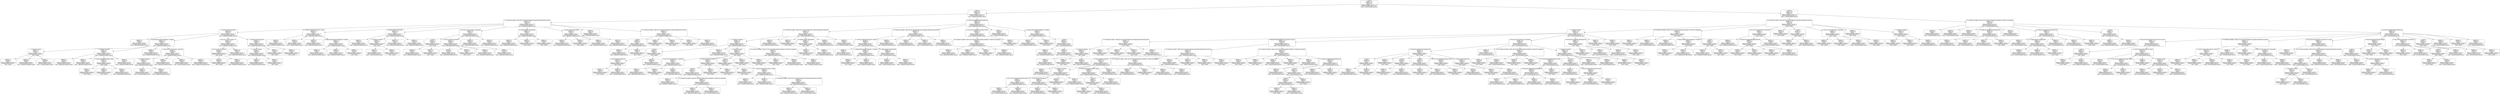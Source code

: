 digraph "дерево решений" {
	node [shape=box style=rounded]
	node1 [label="2. Возраст
samples = 555
distribution:
норма: 179
доброкачественная опухоль: 187
злокачественная опухоль: 189
label = злокачественная опухоль"]
	node2 [label="2. Возраст
samples = 225
distribution:
норма: 52
доброкачественная опухоль: 153
злокачественная опухоль: 20
label = доброкачественная опухоль"]
	node1 -> node2
	node3 [label="17. В течение последних 7 дней, как часто Вы практиковали умеренные физические нагрузки?
samples = 136
distribution:
норма: 23
доброкачественная опухоль: 108
злокачественная опухоль: 5
label = доброкачественная опухоль"]
	node2 -> node3
	node4 [label="29. Каков тип Вашего питания?
samples = 56
distribution:
норма: 10
доброкачественная опухоль: 43
злокачественная опухоль: 3
label = доброкачественная опухоль"]
	node3 -> node4
	node5 [label="samples = 2
distribution:
норма: 0
доброкачественная опухоль: 2
злокачественная опухоль: 0
label = доброкачественная опухоль"]
	node4 -> node5
	node6 [label="13. Каковы Ваши взаимоотношения с соседями?
samples = 20
distribution:
норма: 5
доброкачественная опухоль: 12
злокачественная опухоль: 3
label = доброкачественная опухоль"]
	node4 -> node6
	node7 [label="31. Количество родов
samples = 3
distribution:
норма: 1
доброкачественная опухоль: 1
злокачественная опухоль: 1
label = норма"]
	node6 -> node7
	node8 [label="samples = 1
distribution:
норма: 1
доброкачественная опухоль: 0
злокачественная опухоль: 0
label = норма"]
	node7 -> node8
	node9 [label="samples = 1
distribution:
норма: 0
доброкачественная опухоль: 1
злокачественная опухоль: 0
label = доброкачественная опухоль"]
	node7 -> node9
	node10 [label="samples = 1
distribution:
норма: 0
доброкачественная опухоль: 0
злокачественная опухоль: 1
label = злокачественная опухоль"]
	node7 -> node10
	node11 [label="3. Семейное положение
samples = 9
distribution:
норма: 4
доброкачественная опухоль: 5
злокачественная опухоль: 0
label = доброкачественная опухоль"]
	node6 -> node11
	node12 [label="samples = 2
distribution:
норма: 0
доброкачественная опухоль: 2
злокачественная опухоль: 0
label = доброкачественная опухоль"]
	node11 -> node12
	node13 [label="samples = 1
distribution:
норма: 0
доброкачественная опухоль: 1
злокачественная опухоль: 0
label = доброкачественная опухоль"]
	node11 -> node13
	node14 [label="28. Каковы Ваши предпочтения в пище?
samples = 5
distribution:
норма: 4
доброкачественная опухоль: 1
злокачественная опухоль: 0
label = норма"]
	node11 -> node14
	node15 [label="samples = 1
distribution:
норма: 1
доброкачественная опухоль: 0
злокачественная опухоль: 0
label = норма"]
	node14 -> node15
	node16 [label="samples = 3
distribution:
норма: 3
доброкачественная опухоль: 0
злокачественная опухоль: 0
label = норма"]
	node14 -> node16
	node17 [label="samples = 1
distribution:
норма: 0
доброкачественная опухоль: 1
злокачественная опухоль: 0
label = доброкачественная опухоль"]
	node14 -> node17
	node18 [label="samples = 1
distribution:
норма: 0
доброкачественная опухоль: 1
злокачественная опухоль: 0
label = доброкачественная опухоль"]
	node11 -> node18
	node19 [label="samples = 1
distribution:
норма: 0
доброкачественная опухоль: 1
злокачественная опухоль: 0
label = доброкачественная опухоль"]
	node6 -> node19
	node20 [label="14. Как часто Вы встречаетесь с друзьями?
samples = 7
distribution:
норма: 0
доброкачественная опухоль: 5
злокачественная опухоль: 2
label = доброкачественная опухоль"]
	node6 -> node20
	node21 [label="3. Семейное положение
samples = 2
distribution:
норма: 0
доброкачественная опухоль: 1
злокачественная опухоль: 1
label = доброкачественная опухоль"]
	node20 -> node21
	node22 [label="samples = 1
distribution:
норма: 0
доброкачественная опухоль: 0
злокачественная опухоль: 1
label = злокачественная опухоль"]
	node21 -> node22
	node23 [label="samples = 1
distribution:
норма: 0
доброкачественная опухоль: 1
злокачественная опухоль: 0
label = доброкачественная опухоль"]
	node21 -> node23
	node24 [label="samples = 1
distribution:
норма: 0
доброкачественная опухоль: 1
злокачественная опухоль: 0
label = доброкачественная опухоль"]
	node20 -> node24
	node25 [label="samples = 1
distribution:
норма: 0
доброкачественная опухоль: 0
злокачественная опухоль: 1
label = злокачественная опухоль"]
	node20 -> node25
	node26 [label="samples = 3
distribution:
норма: 0
доброкачественная опухоль: 3
злокачественная опухоль: 0
label = доброкачественная опухоль"]
	node20 -> node26
	node27 [label="pre20. Есть ответ на вопрос 20?
samples = 25
distribution:
норма: 2
доброкачественная опухоль: 23
злокачественная опухоль: 0
label = доброкачественная опухоль"]
	node4 -> node27
	node28 [label="8. Есть ли у Вас дети (да/нет)?
samples = 4
distribution:
норма: 2
доброкачественная опухоль: 2
злокачественная опухоль: 0
label = норма"]
	node27 -> node28
	node29 [label="samples = 2
distribution:
норма: 2
доброкачественная опухоль: 0
злокачественная опухоль: 0
label = норма"]
	node28 -> node29
	node30 [label="samples = 2
distribution:
норма: 0
доброкачественная опухоль: 2
злокачественная опухоль: 0
label = доброкачественная опухоль"]
	node28 -> node30
	node31 [label="samples = 21
distribution:
норма: 0
доброкачественная опухоль: 21
злокачественная опухоль: 0
label = доброкачественная опухоль"]
	node27 -> node31
	node32 [label="5. В какой семье Вы выросли?
samples = 9
distribution:
норма: 3
доброкачественная опухоль: 6
злокачественная опухоль: 0
label = доброкачественная опухоль"]
	node4 -> node32
	node33 [label="31. Количество родов
samples = 7
distribution:
норма: 1
доброкачественная опухоль: 6
злокачественная опухоль: 0
label = доброкачественная опухоль"]
	node32 -> node33
	node34 [label="samples = 6
distribution:
норма: 0
доброкачественная опухоль: 6
злокачественная опухоль: 0
label = доброкачественная опухоль"]
	node33 -> node34
	node35 [label="samples = 1
distribution:
норма: 1
доброкачественная опухоль: 0
злокачественная опухоль: 0
label = норма"]
	node33 -> node35
	node36 [label="samples = 1
distribution:
норма: 1
доброкачественная опухоль: 0
злокачественная опухоль: 0
label = норма"]
	node32 -> node36
	node37 [label="samples = 1
distribution:
норма: 1
доброкачественная опухоль: 0
злокачественная опухоль: 0
label = норма"]
	node32 -> node37
	node38 [label="12. Сколько человек живут вместе с Вами?
samples = 15
distribution:
норма: 1
доброкачественная опухоль: 13
злокачественная опухоль: 1
label = доброкачественная опухоль"]
	node3 -> node38
	node39 [label="samples = 1
distribution:
норма: 0
доброкачественная опухоль: 1
злокачественная опухоль: 0
label = доброкачественная опухоль"]
	node38 -> node39
	node40 [label="samples = 1
distribution:
норма: 0
доброкачественная опухоль: 0
злокачественная опухоль: 1
label = злокачественная опухоль"]
	node38 -> node40
	node41 [label="samples = 4
distribution:
норма: 0
доброкачественная опухоль: 4
злокачественная опухоль: 0
label = доброкачественная опухоль"]
	node38 -> node41
	node42 [label="13. Каковы Ваши взаимоотношения с соседями?
samples = 9
distribution:
норма: 1
доброкачественная опухоль: 8
злокачественная опухоль: 0
label = доброкачественная опухоль"]
	node38 -> node42
	node43 [label="samples = 5
distribution:
норма: 0
доброкачественная опухоль: 5
злокачественная опухоль: 0
label = доброкачественная опухоль"]
	node42 -> node43
	node44 [label="samples = 3
distribution:
норма: 0
доброкачественная опухоль: 3
злокачественная опухоль: 0
label = доброкачественная опухоль"]
	node42 -> node44
	node45 [label="samples = 1
distribution:
норма: 1
доброкачественная опухоль: 0
злокачественная опухоль: 0
label = норма"]
	node42 -> node45
	node46 [label="29. Каков тип Вашего питания?
samples = 16
distribution:
норма: 1
доброкачественная опухоль: 14
злокачественная опухоль: 1
label = доброкачественная опухоль"]
	node3 -> node46
	node47 [label="samples = 1
distribution:
норма: 0
доброкачественная опухоль: 1
злокачественная опухоль: 0
label = доброкачественная опухоль"]
	node46 -> node47
	node48 [label="3. Семейное положение
samples = 2
distribution:
норма: 1
доброкачественная опухоль: 0
злокачественная опухоль: 1
label = норма"]
	node46 -> node48
	node49 [label="samples = 1
distribution:
норма: 0
доброкачественная опухоль: 0
злокачественная опухоль: 1
label = злокачественная опухоль"]
	node48 -> node49
	node50 [label="samples = 1
distribution:
норма: 1
доброкачественная опухоль: 0
злокачественная опухоль: 0
label = норма"]
	node48 -> node50
	node51 [label="samples = 11
distribution:
норма: 0
доброкачественная опухоль: 11
злокачественная опухоль: 0
label = доброкачественная опухоль"]
	node46 -> node51
	node52 [label="samples = 2
distribution:
норма: 0
доброкачественная опухоль: 2
злокачественная опухоль: 0
label = доброкачественная опухоль"]
	node46 -> node52
	node53 [label="14. Как часто Вы встречаетесь с друзьями?
samples = 16
distribution:
норма: 4
доброкачественная опухоль: 12
злокачественная опухоль: 0
label = доброкачественная опухоль"]
	node3 -> node53
	node54 [label="2. Возраст
samples = 4
distribution:
норма: 3
доброкачественная опухоль: 1
злокачественная опухоль: 0
label = норма"]
	node53 -> node54
	node55 [label="samples = 1
distribution:
норма: 0
доброкачественная опухоль: 1
злокачественная опухоль: 0
label = доброкачественная опухоль"]
	node54 -> node55
	node56 [label="samples = 3
distribution:
норма: 3
доброкачественная опухоль: 0
злокачественная опухоль: 0
label = норма"]
	node54 -> node56
	node57 [label="29. Каков тип Вашего питания?
samples = 4
distribution:
норма: 1
доброкачественная опухоль: 3
злокачественная опухоль: 0
label = доброкачественная опухоль"]
	node53 -> node57
	node58 [label="samples = 1
distribution:
норма: 0
доброкачественная опухоль: 1
злокачественная опухоль: 0
label = доброкачественная опухоль"]
	node57 -> node58
	node59 [label="samples = 1
distribution:
норма: 1
доброкачественная опухоль: 0
злокачественная опухоль: 0
label = норма"]
	node57 -> node59
	node60 [label="samples = 1
distribution:
норма: 0
доброкачественная опухоль: 1
злокачественная опухоль: 0
label = доброкачественная опухоль"]
	node57 -> node60
	node61 [label="samples = 1
distribution:
норма: 0
доброкачественная опухоль: 1
злокачественная опухоль: 0
label = доброкачественная опухоль"]
	node57 -> node61
	node62 [label="samples = 5
distribution:
норма: 0
доброкачественная опухоль: 5
злокачественная опухоль: 0
label = доброкачественная опухоль"]
	node53 -> node62
	node63 [label="samples = 3
distribution:
норма: 0
доброкачественная опухоль: 3
злокачественная опухоль: 0
label = доброкачественная опухоль"]
	node53 -> node63
	node64 [label="19. Уровень Вашего образования?
samples = 11
distribution:
норма: 2
доброкачественная опухоль: 9
злокачественная опухоль: 0
label = доброкачественная опухоль"]
	node3 -> node64
	node65 [label="samples = 9
distribution:
норма: 0
доброкачественная опухоль: 9
злокачественная опухоль: 0
label = доброкачественная опухоль"]
	node64 -> node65
	node66 [label="samples = 1
distribution:
норма: 1
доброкачественная опухоль: 0
злокачественная опухоль: 0
label = норма"]
	node64 -> node66
	node67 [label="samples = 1
distribution:
норма: 1
доброкачественная опухоль: 0
злокачественная опухоль: 0
label = норма"]
	node64 -> node67
	node68 [label="29. Каков тип Вашего питания?
samples = 6
distribution:
норма: 1
доброкачественная опухоль: 5
злокачественная опухоль: 0
label = доброкачественная опухоль"]
	node3 -> node68
	node69 [label="samples = 1
distribution:
норма: 0
доброкачественная опухоль: 1
злокачественная опухоль: 0
label = доброкачественная опухоль"]
	node68 -> node69
	node70 [label="samples = 1
distribution:
норма: 1
доброкачественная опухоль: 0
злокачественная опухоль: 0
label = норма"]
	node68 -> node70
	node71 [label="samples = 2
distribution:
норма: 0
доброкачественная опухоль: 2
злокачественная опухоль: 0
label = доброкачественная опухоль"]
	node68 -> node71
	node72 [label="samples = 2
distribution:
норма: 0
доброкачественная опухоль: 2
злокачественная опухоль: 0
label = доброкачественная опухоль"]
	node68 -> node72
	node73 [label="samples = 5
distribution:
норма: 0
доброкачественная опухоль: 5
злокачественная опухоль: 0
label = доброкачественная опухоль"]
	node3 -> node73
	node74 [label="16. В течение последних 7 дней, как часто Вы практиковали тяжелые физические нагрузки?
samples = 11
distribution:
норма: 4
доброкачественная опухоль: 7
злокачественная опухоль: 0
label = доброкачественная опухоль"]
	node3 -> node74
	node75 [label="2. Возраст
samples = 4
distribution:
норма: 1
доброкачественная опухоль: 3
злокачественная опухоль: 0
label = доброкачественная опухоль"]
	node74 -> node75
	node76 [label="samples = 3
distribution:
норма: 0
доброкачественная опухоль: 3
злокачественная опухоль: 0
label = доброкачественная опухоль"]
	node75 -> node76
	node77 [label="samples = 1
distribution:
норма: 1
доброкачественная опухоль: 0
злокачественная опухоль: 0
label = норма"]
	node75 -> node77
	node78 [label="samples = 1
distribution:
норма: 1
доброкачественная опухоль: 0
злокачественная опухоль: 0
label = норма"]
	node74 -> node78
	node79 [label="samples = 1
distribution:
норма: 1
доброкачественная опухоль: 0
злокачественная опухоль: 0
label = норма"]
	node74 -> node79
	node80 [label="samples = 1
distribution:
норма: 1
доброкачественная опухоль: 0
злокачественная опухоль: 0
label = норма"]
	node74 -> node80
	node81 [label="samples = 4
distribution:
норма: 0
доброкачественная опухоль: 4
злокачественная опухоль: 0
label = доброкачественная опухоль"]
	node74 -> node81
	node82 [label="32. Количество прерванных беременностей
samples = 89
distribution:
норма: 29
доброкачественная опухоль: 45
злокачественная опухоль: 15
label = доброкачественная опухоль"]
	node2 -> node82
	node83 [label="16. В течение последних 7 дней, как часто Вы практиковали тяжелые физические нагрузки?
samples = 54
distribution:
норма: 22
доброкачественная опухоль: 27
злокачественная опухоль: 5
label = доброкачественная опухоль"]
	node82 -> node83
	node84 [label="3. Семейное положение
samples = 41
distribution:
норма: 15
доброкачественная опухоль: 21
злокачественная опухоль: 5
label = доброкачественная опухоль"]
	node83 -> node84
	node85 [label="2. Возраст
samples = 7
distribution:
норма: 4
доброкачественная опухоль: 2
злокачественная опухоль: 1
label = норма"]
	node84 -> node85
	node86 [label="5. В какой семье Вы выросли?
samples = 5
distribution:
норма: 4
доброкачественная опухоль: 0
злокачественная опухоль: 1
label = норма"]
	node85 -> node86
	node87 [label="samples = 4
distribution:
норма: 4
доброкачественная опухоль: 0
злокачественная опухоль: 0
label = норма"]
	node86 -> node87
	node88 [label="samples = 1
distribution:
норма: 0
доброкачественная опухоль: 0
злокачественная опухоль: 1
label = злокачественная опухоль"]
	node86 -> node88
	node89 [label="samples = 2
distribution:
норма: 0
доброкачественная опухоль: 2
злокачественная опухоль: 0
label = доброкачественная опухоль"]
	node85 -> node89
	node90 [label="samples = 6
distribution:
норма: 0
доброкачественная опухоль: 6
злокачественная опухоль: 0
label = доброкачественная опухоль"]
	node84 -> node90
	node91 [label="31. Количество родов
samples = 23
distribution:
норма: 10
доброкачественная опухоль: 9
злокачественная опухоль: 4
label = норма"]
	node84 -> node91
	node92 [label="14. Как часто Вы встречаетесь с друзьями?
samples = 5
distribution:
норма: 1
доброкачественная опухоль: 4
злокачественная опухоль: 0
label = доброкачественная опухоль"]
	node91 -> node92
	node93 [label="samples = 3
distribution:
норма: 0
доброкачественная опухоль: 3
злокачественная опухоль: 0
label = доброкачественная опухоль"]
	node92 -> node93
	node94 [label="samples = 1
distribution:
норма: 1
доброкачественная опухоль: 0
злокачественная опухоль: 0
label = норма"]
	node92 -> node94
	node95 [label="samples = 1
distribution:
норма: 0
доброкачественная опухоль: 1
злокачественная опухоль: 0
label = доброкачественная опухоль"]
	node92 -> node95
	node96 [label="29. Каков тип Вашего питания?
samples = 7
distribution:
норма: 3
доброкачественная опухоль: 2
злокачественная опухоль: 2
label = норма"]
	node91 -> node96
	node97 [label="2. Возраст
samples = 4
distribution:
норма: 0
доброкачественная опухоль: 2
злокачественная опухоль: 2
label = доброкачественная опухоль"]
	node96 -> node97
	node98 [label="samples = 1
distribution:
норма: 0
доброкачественная опухоль: 1
злокачественная опухоль: 0
label = доброкачественная опухоль"]
	node97 -> node98
	node99 [label="18. В течение последних 7 дней, как часто Вы ходили пешком минимум 10 минут без перерыва?
samples = 3
distribution:
норма: 0
доброкачественная опухоль: 1
злокачественная опухоль: 2
label = злокачественная опухоль"]
	node97 -> node99
	node100 [label="samples = 1
distribution:
норма: 0
доброкачественная опухоль: 1
злокачественная опухоль: 0
label = доброкачественная опухоль"]
	node99 -> node100
	node101 [label="samples = 2
distribution:
норма: 0
доброкачественная опухоль: 0
злокачественная опухоль: 2
label = злокачественная опухоль"]
	node99 -> node101
	node102 [label="samples = 2
distribution:
норма: 2
доброкачественная опухоль: 0
злокачественная опухоль: 0
label = норма"]
	node96 -> node102
	node103 [label="samples = 1
distribution:
норма: 1
доброкачественная опухоль: 0
злокачественная опухоль: 0
label = норма"]
	node96 -> node103
	node104 [label="2. Возраст
samples = 8
distribution:
норма: 3
доброкачественная опухоль: 3
злокачественная опухоль: 2
label = норма"]
	node91 -> node104
	node105 [label="samples = 3
distribution:
норма: 3
доброкачественная опухоль: 0
злокачественная опухоль: 0
label = норма"]
	node104 -> node105
	node106 [label="12. Сколько человек живут вместе с Вами?
samples = 5
distribution:
норма: 0
доброкачественная опухоль: 3
злокачественная опухоль: 2
label = доброкачественная опухоль"]
	node104 -> node106
	node107 [label="samples = 1
distribution:
норма: 0
доброкачественная опухоль: 0
злокачественная опухоль: 1
label = злокачественная опухоль"]
	node106 -> node107
	node108 [label="samples = 2
distribution:
норма: 0
доброкачественная опухоль: 2
злокачественная опухоль: 0
label = доброкачественная опухоль"]
	node106 -> node108
	node109 [label="17. В течение последних 7 дней, как часто Вы практиковали умеренные физические нагрузки?
samples = 2
distribution:
норма: 0
доброкачественная опухоль: 1
злокачественная опухоль: 1
label = доброкачественная опухоль"]
	node106 -> node109
	node110 [label="samples = 1
distribution:
норма: 0
доброкачественная опухоль: 1
злокачественная опухоль: 0
label = доброкачественная опухоль"]
	node109 -> node110
	node111 [label="samples = 1
distribution:
норма: 0
доброкачественная опухоль: 0
злокачественная опухоль: 1
label = злокачественная опухоль"]
	node109 -> node111
	node112 [label="samples = 2
distribution:
норма: 2
доброкачественная опухоль: 0
злокачественная опухоль: 0
label = норма"]
	node91 -> node112
	node113 [label="samples = 1
distribution:
норма: 1
доброкачественная опухоль: 0
злокачественная опухоль: 0
label = норма"]
	node91 -> node113
	node114 [label="18. В течение последних 7 дней, как часто Вы ходили пешком минимум 10 минут без перерыва?
samples = 5
distribution:
норма: 1
доброкачественная опухоль: 4
злокачественная опухоль: 0
label = доброкачественная опухоль"]
	node84 -> node114
	node115 [label="samples = 1
distribution:
норма: 1
доброкачественная опухоль: 0
злокачественная опухоль: 0
label = норма"]
	node114 -> node115
	node116 [label="samples = 1
distribution:
норма: 0
доброкачественная опухоль: 1
злокачественная опухоль: 0
label = доброкачественная опухоль"]
	node114 -> node116
	node117 [label="samples = 3
distribution:
норма: 0
доброкачественная опухоль: 3
злокачественная опухоль: 0
label = доброкачественная опухоль"]
	node114 -> node117
	node118 [label="samples = 2
distribution:
норма: 0
доброкачественная опухоль: 2
злокачественная опухоль: 0
label = доброкачественная опухоль"]
	node83 -> node118
	node119 [label="samples = 5
distribution:
норма: 5
доброкачественная опухоль: 0
злокачественная опухоль: 0
label = норма"]
	node83 -> node119
	node120 [label="19. Уровень Вашего образования?
samples = 3
distribution:
норма: 2
доброкачественная опухоль: 1
злокачественная опухоль: 0
label = норма"]
	node83 -> node120
	node121 [label="samples = 2
distribution:
норма: 2
доброкачественная опухоль: 0
злокачественная опухоль: 0
label = норма"]
	node120 -> node121
	node122 [label="samples = 1
distribution:
норма: 0
доброкачественная опухоль: 1
злокачественная опухоль: 0
label = доброкачественная опухоль"]
	node120 -> node122
	node123 [label="samples = 1
distribution:
норма: 0
доброкачественная опухоль: 1
злокачественная опухоль: 0
label = доброкачественная опухоль"]
	node83 -> node123
	node124 [label="samples = 2
distribution:
норма: 0
доброкачественная опухоль: 2
злокачественная опухоль: 0
label = доброкачественная опухоль"]
	node83 -> node124
	node125 [label="17. В течение последних 7 дней, как часто Вы практиковали умеренные физические нагрузки?
samples = 18
distribution:
норма: 1
доброкачественная опухоль: 9
злокачественная опухоль: 8
label = доброкачественная опухоль"]
	node82 -> node125
	node126 [label="12. Сколько человек живут вместе с Вами?
samples = 9
distribution:
норма: 1
доброкачественная опухоль: 3
злокачественная опухоль: 5
label = злокачественная опухоль"]
	node125 -> node126
	node127 [label="samples = 1
distribution:
норма: 0
доброкачественная опухоль: 0
злокачественная опухоль: 1
label = злокачественная опухоль"]
	node126 -> node127
	node128 [label="13. Каковы Ваши взаимоотношения с соседями?
samples = 3
distribution:
норма: 1
доброкачественная опухоль: 2
злокачественная опухоль: 0
label = доброкачественная опухоль"]
	node126 -> node128
	node129 [label="samples = 1
distribution:
норма: 1
доброкачественная опухоль: 0
злокачественная опухоль: 0
label = норма"]
	node128 -> node129
	node130 [label="samples = 2
distribution:
норма: 0
доброкачественная опухоль: 2
злокачественная опухоль: 0
label = доброкачественная опухоль"]
	node128 -> node130
	node131 [label="19. Уровень Вашего образования?
samples = 5
distribution:
норма: 0
доброкачественная опухоль: 1
злокачественная опухоль: 4
label = злокачественная опухоль"]
	node126 -> node131
	node132 [label="samples = 4
distribution:
норма: 0
доброкачественная опухоль: 0
злокачественная опухоль: 4
label = злокачественная опухоль"]
	node131 -> node132
	node133 [label="samples = 1
distribution:
норма: 0
доброкачественная опухоль: 1
злокачественная опухоль: 0
label = доброкачественная опухоль"]
	node131 -> node133
	node134 [label="samples = 1
distribution:
норма: 0
доброкачественная опухоль: 1
злокачественная опухоль: 0
label = доброкачественная опухоль"]
	node125 -> node134
	node135 [label="samples = 5
distribution:
норма: 0
доброкачественная опухоль: 5
злокачественная опухоль: 0
label = доброкачественная опухоль"]
	node125 -> node135
	node136 [label="samples = 2
distribution:
норма: 0
доброкачественная опухоль: 0
злокачественная опухоль: 2
label = злокачественная опухоль"]
	node125 -> node136
	node137 [label="samples = 1
distribution:
норма: 0
доброкачественная опухоль: 0
злокачественная опухоль: 1
label = злокачественная опухоль"]
	node125 -> node137
	node138 [label="15. Есть ли у Вас домашние питомцы (да/нет)?
samples = 11
distribution:
норма: 5
доброкачественная опухоль: 6
злокачественная опухоль: 0
label = доброкачественная опухоль"]
	node82 -> node138
	node139 [label="18. В течение последних 7 дней, как часто Вы ходили пешком минимум 10 минут без перерыва?
samples = 7
distribution:
норма: 1
доброкачественная опухоль: 6
злокачественная опухоль: 0
label = доброкачественная опухоль"]
	node138 -> node139
	node140 [label="samples = 1
distribution:
норма: 0
доброкачественная опухоль: 1
злокачественная опухоль: 0
label = доброкачественная опухоль"]
	node139 -> node140
	node141 [label="samples = 1
distribution:
норма: 0
доброкачественная опухоль: 1
злокачественная опухоль: 0
label = доброкачественная опухоль"]
	node139 -> node141
	node142 [label="samples = 1
distribution:
норма: 1
доброкачественная опухоль: 0
злокачественная опухоль: 0
label = норма"]
	node139 -> node142
	node143 [label="samples = 4
distribution:
норма: 0
доброкачественная опухоль: 4
злокачественная опухоль: 0
label = доброкачественная опухоль"]
	node139 -> node143
	node144 [label="samples = 4
distribution:
норма: 4
доброкачественная опухоль: 0
злокачественная опухоль: 0
label = норма"]
	node138 -> node144
	node145 [label="samples = 1
distribution:
норма: 0
доброкачественная опухоль: 1
злокачественная опухоль: 0
label = доброкачественная опухоль"]
	node82 -> node145
	node146 [label="13. Каковы Ваши взаимоотношения с соседями?
samples = 5
distribution:
норма: 1
доброкачественная опухоль: 2
злокачественная опухоль: 2
label = доброкачественная опухоль"]
	node82 -> node146
	node147 [label="samples = 1
distribution:
норма: 0
доброкачественная опухоль: 1
злокачественная опухоль: 0
label = доброкачественная опухоль"]
	node146 -> node147
	node148 [label="samples = 1
distribution:
норма: 1
доброкачественная опухоль: 0
злокачественная опухоль: 0
label = норма"]
	node146 -> node148
	node149 [label="2. Возраст
samples = 3
distribution:
норма: 0
доброкачественная опухоль: 1
злокачественная опухоль: 2
label = злокачественная опухоль"]
	node146 -> node149
	node150 [label="samples = 1
distribution:
норма: 0
доброкачественная опухоль: 1
злокачественная опухоль: 0
label = доброкачественная опухоль"]
	node149 -> node150
	node151 [label="samples = 2
distribution:
норма: 0
доброкачественная опухоль: 0
злокачественная опухоль: 2
label = злокачественная опухоль"]
	node149 -> node151
	node152 [label="2. Возраст
samples = 330
distribution:
норма: 127
доброкачественная опухоль: 34
злокачественная опухоль: 169
label = злокачественная опухоль"]
	node1 -> node152
	node153 [label="16. В течение последних 7 дней, как часто Вы практиковали тяжелые физические нагрузки?
samples = 195
distribution:
норма: 88
доброкачественная опухоль: 31
злокачественная опухоль: 76
label = норма"]
	node152 -> node153
	node154 [label="31. Количество родов
samples = 156
distribution:
норма: 62
доброкачественная опухоль: 24
злокачественная опухоль: 70
label = злокачественная опухоль"]
	node153 -> node154
	node155 [label="17. В течение последних 7 дней, как часто Вы практиковали умеренные физические нагрузки?
samples = 14
distribution:
норма: 9
доброкачественная опухоль: 5
злокачественная опухоль: 0
label = норма"]
	node154 -> node155
	node156 [label="3. Семейное положение
samples = 6
distribution:
норма: 4
доброкачественная опухоль: 2
злокачественная опухоль: 0
label = норма"]
	node155 -> node156
	node157 [label="samples = 1
distribution:
норма: 0
доброкачественная опухоль: 1
злокачественная опухоль: 0
label = доброкачественная опухоль"]
	node156 -> node157
	node158 [label="samples = 4
distribution:
норма: 4
доброкачественная опухоль: 0
злокачественная опухоль: 0
label = норма"]
	node156 -> node158
	node159 [label="samples = 1
distribution:
норма: 0
доброкачественная опухоль: 1
злокачественная опухоль: 0
label = доброкачественная опухоль"]
	node156 -> node159
	node160 [label="samples = 1
distribution:
норма: 1
доброкачественная опухоль: 0
злокачественная опухоль: 0
label = норма"]
	node155 -> node160
	node161 [label="samples = 2
distribution:
норма: 2
доброкачественная опухоль: 0
злокачественная опухоль: 0
label = норма"]
	node155 -> node161
	node162 [label="samples = 2
distribution:
норма: 2
доброкачественная опухоль: 0
злокачественная опухоль: 0
label = норма"]
	node155 -> node162
	node163 [label="samples = 3
distribution:
норма: 0
доброкачественная опухоль: 3
злокачественная опухоль: 0
label = доброкачественная опухоль"]
	node155 -> node163
	node164 [label="22. Как долго Вы проживаете в этом месте (в годах)?
samples = 68
distribution:
норма: 18
доброкачественная опухоль: 14
злокачественная опухоль: 36
label = злокачественная опухоль"]
	node154 -> node164
	node165 [label="17. В течение последних 7 дней, как часто Вы практиковали умеренные физические нагрузки?
samples = 36
distribution:
норма: 10
доброкачественная опухоль: 13
злокачественная опухоль: 13
label = доброкачественная опухоль"]
	node164 -> node165
	node166 [label="29. Каков тип Вашего питания?
samples = 24
distribution:
норма: 3
доброкачественная опухоль: 11
злокачественная опухоль: 10
label = доброкачественная опухоль"]
	node165 -> node166
	node167 [label="samples = 1
distribution:
норма: 0
доброкачественная опухоль: 0
злокачественная опухоль: 1
label = злокачественная опухоль"]
	node166 -> node167
	node168 [label="3. Семейное положение
samples = 13
distribution:
норма: 2
доброкачественная опухоль: 8
злокачественная опухоль: 3
label = доброкачественная опухоль"]
	node166 -> node168
	node169 [label="15. Есть ли у Вас домашние питомцы (да/нет)?
samples = 3
distribution:
норма: 0
доброкачественная опухоль: 2
злокачественная опухоль: 1
label = доброкачественная опухоль"]
	node168 -> node169
	node170 [label="samples = 1
distribution:
норма: 0
доброкачественная опухоль: 0
злокачественная опухоль: 1
label = злокачественная опухоль"]
	node169 -> node170
	node171 [label="samples = 2
distribution:
норма: 0
доброкачественная опухоль: 2
злокачественная опухоль: 0
label = доброкачественная опухоль"]
	node169 -> node171
	node172 [label="5. В какой семье Вы выросли?
samples = 3
distribution:
норма: 1
доброкачественная опухоль: 0
злокачественная опухоль: 2
label = злокачественная опухоль"]
	node168 -> node172
	node173 [label="samples = 2
distribution:
норма: 0
доброкачественная опухоль: 0
злокачественная опухоль: 2
label = злокачественная опухоль"]
	node172 -> node173
	node174 [label="samples = 1
distribution:
норма: 1
доброкачественная опухоль: 0
злокачественная опухоль: 0
label = норма"]
	node172 -> node174
	node175 [label="samples = 1
distribution:
норма: 1
доброкачественная опухоль: 0
злокачественная опухоль: 0
label = норма"]
	node168 -> node175
	node176 [label="samples = 6
distribution:
норма: 0
доброкачественная опухоль: 6
злокачественная опухоль: 0
label = доброкачественная опухоль"]
	node168 -> node176
	node177 [label="28. Каковы Ваши предпочтения в пище?
samples = 5
distribution:
норма: 1
доброкачественная опухоль: 3
злокачественная опухоль: 1
label = доброкачественная опухоль"]
	node166 -> node177
	node178 [label="2. Возраст
samples = 2
distribution:
норма: 1
доброкачественная опухоль: 0
злокачественная опухоль: 1
label = норма"]
	node177 -> node178
	node179 [label="samples = 1
distribution:
норма: 1
доброкачественная опухоль: 0
злокачественная опухоль: 0
label = норма"]
	node178 -> node179
	node180 [label="samples = 1
distribution:
норма: 0
доброкачественная опухоль: 0
злокачественная опухоль: 1
label = злокачественная опухоль"]
	node178 -> node180
	node181 [label="samples = 3
distribution:
норма: 0
доброкачественная опухоль: 3
злокачественная опухоль: 0
label = доброкачественная опухоль"]
	node177 -> node181
	node182 [label="samples = 5
distribution:
норма: 0
доброкачественная опухоль: 0
злокачественная опухоль: 5
label = злокачественная опухоль"]
	node166 -> node182
	node183 [label="18. В течение последних 7 дней, как часто Вы ходили пешком минимум 10 минут без перерыва?
samples = 5
distribution:
норма: 1
доброкачественная опухоль: 1
злокачественная опухоль: 3
label = злокачественная опухоль"]
	node165 -> node183
	node184 [label="samples = 1
distribution:
норма: 0
доброкачественная опухоль: 0
злокачественная опухоль: 1
label = злокачественная опухоль"]
	node183 -> node184
	node185 [label="samples = 1
distribution:
норма: 1
доброкачественная опухоль: 0
злокачественная опухоль: 0
label = норма"]
	node183 -> node185
	node186 [label="samples = 1
distribution:
норма: 0
доброкачественная опухоль: 1
злокачественная опухоль: 0
label = доброкачественная опухоль"]
	node183 -> node186
	node187 [label="samples = 2
distribution:
норма: 0
доброкачественная опухоль: 0
злокачественная опухоль: 2
label = злокачественная опухоль"]
	node183 -> node187
	node188 [label="samples = 1
distribution:
норма: 0
доброкачественная опухоль: 1
злокачественная опухоль: 0
label = доброкачественная опухоль"]
	node165 -> node188
	node189 [label="samples = 3
distribution:
норма: 3
доброкачественная опухоль: 0
злокачественная опухоль: 0
label = норма"]
	node165 -> node189
	node190 [label="samples = 2
distribution:
норма: 2
доброкачественная опухоль: 0
злокачественная опухоль: 0
label = норма"]
	node165 -> node190
	node191 [label="samples = 1
distribution:
норма: 1
доброкачественная опухоль: 0
злокачественная опухоль: 0
label = норма"]
	node165 -> node191
	node192 [label="18. В течение последних 7 дней, как часто Вы ходили пешком минимум 10 минут без перерыва?
samples = 32
distribution:
норма: 8
доброкачественная опухоль: 1
злокачественная опухоль: 23
label = злокачественная опухоль"]
	node164 -> node192
	node193 [label="samples = 1
distribution:
норма: 1
доброкачественная опухоль: 0
злокачественная опухоль: 0
label = норма"]
	node192 -> node193
	node194 [label="samples = 1
distribution:
норма: 1
доброкачественная опухоль: 0
злокачественная опухоль: 0
label = норма"]
	node192 -> node194
	node195 [label="samples = 3
distribution:
норма: 0
доброкачественная опухоль: 0
злокачественная опухоль: 3
label = злокачественная опухоль"]
	node192 -> node195
	node196 [label="samples = 1
distribution:
норма: 1
доброкачественная опухоль: 0
злокачественная опухоль: 0
label = норма"]
	node192 -> node196
	node197 [label="samples = 1
distribution:
норма: 0
доброкачественная опухоль: 1
злокачественная опухоль: 0
label = доброкачественная опухоль"]
	node192 -> node197
	node198 [label="32. Количество прерванных беременностей
samples = 25
distribution:
норма: 5
доброкачественная опухоль: 0
злокачественная опухоль: 20
label = злокачественная опухоль"]
	node192 -> node198
	node199 [label="samples = 8
distribution:
норма: 0
доброкачественная опухоль: 0
злокачественная опухоль: 8
label = злокачественная опухоль"]
	node198 -> node199
	node200 [label="2. Возраст
samples = 11
distribution:
норма: 4
доброкачественная опухоль: 0
злокачественная опухоль: 7
label = злокачественная опухоль"]
	node198 -> node200
	node201 [label="2. Возраст
samples = 8
distribution:
норма: 1
доброкачественная опухоль: 0
злокачественная опухоль: 7
label = злокачественная опухоль"]
	node200 -> node201
	node202 [label="samples = 1
distribution:
норма: 1
доброкачественная опухоль: 0
злокачественная опухоль: 0
label = норма"]
	node201 -> node202
	node203 [label="samples = 7
distribution:
норма: 0
доброкачественная опухоль: 0
злокачественная опухоль: 7
label = злокачественная опухоль"]
	node201 -> node203
	node204 [label="samples = 3
distribution:
норма: 3
доброкачественная опухоль: 0
злокачественная опухоль: 0
label = норма"]
	node200 -> node204
	node205 [label="samples = 5
distribution:
норма: 0
доброкачественная опухоль: 0
злокачественная опухоль: 5
label = злокачественная опухоль"]
	node198 -> node205
	node206 [label="samples = 1
distribution:
норма: 1
доброкачественная опухоль: 0
злокачественная опухоль: 0
label = норма"]
	node198 -> node206
	node207 [label="14. Как часто Вы встречаетесь с друзьями?
samples = 64
distribution:
норма: 28
доброкачественная опухоль: 5
злокачественная опухоль: 31
label = злокачественная опухоль"]
	node154 -> node207
	node208 [label="32. Количество прерванных беременностей
samples = 19
distribution:
норма: 12
доброкачественная опухоль: 4
злокачественная опухоль: 3
label = норма"]
	node207 -> node208
	node209 [label="2. Возраст
samples = 3
distribution:
норма: 2
доброкачественная опухоль: 1
злокачественная опухоль: 0
label = норма"]
	node208 -> node209
	node210 [label="samples = 1
distribution:
норма: 0
доброкачественная опухоль: 1
злокачественная опухоль: 0
label = доброкачественная опухоль"]
	node209 -> node210
	node211 [label="samples = 2
distribution:
норма: 2
доброкачественная опухоль: 0
злокачественная опухоль: 0
label = норма"]
	node209 -> node211
	node212 [label="samples = 3
distribution:
норма: 3
доброкачественная опухоль: 0
злокачественная опухоль: 0
label = норма"]
	node208 -> node212
	node213 [label="2. Возраст
samples = 3
distribution:
норма: 2
доброкачественная опухоль: 1
злокачественная опухоль: 0
label = норма"]
	node208 -> node213
	node214 [label="samples = 2
distribution:
норма: 2
доброкачественная опухоль: 0
злокачественная опухоль: 0
label = норма"]
	node213 -> node214
	node215 [label="samples = 1
distribution:
норма: 0
доброкачественная опухоль: 1
злокачественная опухоль: 0
label = доброкачественная опухоль"]
	node213 -> node215
	node216 [label="2. Возраст
samples = 4
distribution:
норма: 1
доброкачественная опухоль: 0
злокачественная опухоль: 3
label = злокачественная опухоль"]
	node208 -> node216
	node217 [label="samples = 1
distribution:
норма: 1
доброкачественная опухоль: 0
злокачественная опухоль: 0
label = норма"]
	node216 -> node217
	node218 [label="samples = 3
distribution:
норма: 0
доброкачественная опухоль: 0
злокачественная опухоль: 3
label = злокачественная опухоль"]
	node216 -> node218
	node219 [label="15. Есть ли у Вас домашние питомцы (да/нет)?
samples = 3
distribution:
норма: 2
доброкачественная опухоль: 1
злокачественная опухоль: 0
label = норма"]
	node208 -> node219
	node220 [label="samples = 2
distribution:
норма: 2
доброкачественная опухоль: 0
злокачественная опухоль: 0
label = норма"]
	node219 -> node220
	node221 [label="samples = 1
distribution:
норма: 0
доброкачественная опухоль: 1
злокачественная опухоль: 0
label = доброкачественная опухоль"]
	node219 -> node221
	node222 [label="5. В какой семье Вы выросли?
samples = 3
distribution:
норма: 2
доброкачественная опухоль: 1
злокачественная опухоль: 0
label = норма"]
	node208 -> node222
	node223 [label="samples = 2
distribution:
норма: 2
доброкачественная опухоль: 0
злокачественная опухоль: 0
label = норма"]
	node222 -> node223
	node224 [label="samples = 1
distribution:
норма: 0
доброкачественная опухоль: 1
злокачественная опухоль: 0
label = доброкачественная опухоль"]
	node222 -> node224
	node225 [label="samples = 4
distribution:
норма: 0
доброкачественная опухоль: 0
злокачественная опухоль: 4
label = злокачественная опухоль"]
	node207 -> node225
	node226 [label="18. В течение последних 7 дней, как часто Вы ходили пешком минимум 10 минут без перерыва?
samples = 17
distribution:
норма: 7
доброкачественная опухоль: 1
злокачественная опухоль: 9
label = злокачественная опухоль"]
	node207 -> node226
	node227 [label="samples = 2
distribution:
норма: 2
доброкачественная опухоль: 0
злокачественная опухоль: 0
label = норма"]
	node226 -> node227
	node228 [label="samples = 4
distribution:
норма: 0
доброкачественная опухоль: 0
злокачественная опухоль: 4
label = злокачественная опухоль"]
	node226 -> node228
	node229 [label="samples = 2
distribution:
норма: 2
доброкачественная опухоль: 0
злокачественная опухоль: 0
label = норма"]
	node226 -> node229
	node230 [label="samples = 1
distribution:
норма: 1
доброкачественная опухоль: 0
злокачественная опухоль: 0
label = норма"]
	node226 -> node230
	node231 [label="28. Каковы Ваши предпочтения в пище?
samples = 8
distribution:
норма: 2
доброкачественная опухоль: 1
злокачественная опухоль: 5
label = злокачественная опухоль"]
	node226 -> node231
	node232 [label="32. Количество прерванных беременностей
samples = 6
distribution:
норма: 0
доброкачественная опухоль: 1
злокачественная опухоль: 5
label = злокачественная опухоль"]
	node231 -> node232
	node233 [label="samples = 1
distribution:
норма: 0
доброкачественная опухоль: 0
злокачественная опухоль: 1
label = злокачественная опухоль"]
	node232 -> node233
	node234 [label="samples = 1
distribution:
норма: 0
доброкачественная опухоль: 1
злокачественная опухоль: 0
label = доброкачественная опухоль"]
	node232 -> node234
	node235 [label="samples = 1
distribution:
норма: 0
доброкачественная опухоль: 0
злокачественная опухоль: 1
label = злокачественная опухоль"]
	node232 -> node235
	node236 [label="samples = 3
distribution:
норма: 0
доброкачественная опухоль: 0
злокачественная опухоль: 3
label = злокачественная опухоль"]
	node232 -> node236
	node237 [label="samples = 2
distribution:
норма: 2
доброкачественная опухоль: 0
злокачественная опухоль: 0
label = норма"]
	node231 -> node237
	node238 [label="3. Семейное положение
samples = 24
distribution:
норма: 9
доброкачественная опухоль: 0
злокачественная опухоль: 15
label = злокачественная опухоль"]
	node207 -> node238
	node239 [label="2. Возраст
samples = 15
distribution:
норма: 4
доброкачественная опухоль: 0
злокачественная опухоль: 11
label = злокачественная опухоль"]
	node238 -> node239
	node240 [label="samples = 9
distribution:
норма: 0
доброкачественная опухоль: 0
злокачественная опухоль: 9
label = злокачественная опухоль"]
	node239 -> node240
	node241 [label="12. Сколько человек живут вместе с Вами?
samples = 6
distribution:
норма: 4
доброкачественная опухоль: 0
злокачественная опухоль: 2
label = норма"]
	node239 -> node241
	node242 [label="samples = 3
distribution:
норма: 3
доброкачественная опухоль: 0
злокачественная опухоль: 0
label = норма"]
	node241 -> node242
	node243 [label="samples = 2
distribution:
норма: 0
доброкачественная опухоль: 0
злокачественная опухоль: 2
label = злокачественная опухоль"]
	node241 -> node243
	node244 [label="samples = 1
distribution:
норма: 1
доброкачественная опухоль: 0
злокачественная опухоль: 0
label = норма"]
	node241 -> node244
	node245 [label="samples = 2
distribution:
норма: 0
доброкачественная опухоль: 0
злокачественная опухоль: 2
label = злокачественная опухоль"]
	node238 -> node245
	node246 [label="samples = 2
distribution:
норма: 0
доброкачественная опухоль: 0
злокачественная опухоль: 2
label = злокачественная опухоль"]
	node238 -> node246
	node247 [label="samples = 2
distribution:
норма: 2
доброкачественная опухоль: 0
злокачественная опухоль: 0
label = норма"]
	node238 -> node247
	node248 [label="samples = 3
distribution:
норма: 3
доброкачественная опухоль: 0
злокачественная опухоль: 0
label = норма"]
	node238 -> node248
	node249 [label="32. Количество прерванных беременностей
samples = 8
distribution:
норма: 5
доброкачественная опухоль: 0
злокачественная опухоль: 3
label = норма"]
	node154 -> node249
	node250 [label="samples = 2
distribution:
норма: 2
доброкачественная опухоль: 0
злокачественная опухоль: 0
label = норма"]
	node249 -> node250
	node251 [label="samples = 1
distribution:
норма: 0
доброкачественная опухоль: 0
злокачественная опухоль: 1
label = злокачественная опухоль"]
	node249 -> node251
	node252 [label="samples = 2
distribution:
норма: 0
доброкачественная опухоль: 0
злокачественная опухоль: 2
label = злокачественная опухоль"]
	node249 -> node252
	node253 [label="samples = 3
distribution:
норма: 3
доброкачественная опухоль: 0
злокачественная опухоль: 0
label = норма"]
	node249 -> node253
	node254 [label="samples = 1
distribution:
норма: 1
доброкачественная опухоль: 0
злокачественная опухоль: 0
label = норма"]
	node154 -> node254
	node255 [label="samples = 1
distribution:
норма: 1
доброкачественная опухоль: 0
злокачественная опухоль: 0
label = норма"]
	node154 -> node255
	node256 [label="18. В течение последних 7 дней, как часто Вы ходили пешком минимум 10 минут без перерыва?
samples = 9
distribution:
норма: 4
доброкачественная опухоль: 3
злокачественная опухоль: 2
label = норма"]
	node153 -> node256
	node257 [label="samples = 1
distribution:
норма: 1
доброкачественная опухоль: 0
злокачественная опухоль: 0
label = норма"]
	node256 -> node257
	node258 [label="samples = 2
distribution:
норма: 0
доброкачественная опухоль: 0
злокачественная опухоль: 2
label = злокачественная опухоль"]
	node256 -> node258
	node259 [label="samples = 1
distribution:
норма: 0
доброкачественная опухоль: 1
злокачественная опухоль: 0
label = доброкачественная опухоль"]
	node256 -> node259
	node260 [label="13. Каковы Ваши взаимоотношения с соседями?
samples = 2
distribution:
норма: 1
доброкачественная опухоль: 1
злокачественная опухоль: 0
label = норма"]
	node256 -> node260
	node261 [label="samples = 1
distribution:
норма: 1
доброкачественная опухоль: 0
злокачественная опухоль: 0
label = норма"]
	node260 -> node261
	node262 [label="samples = 1
distribution:
норма: 0
доброкачественная опухоль: 1
злокачественная опухоль: 0
label = доброкачественная опухоль"]
	node260 -> node262
	node263 [label="2. Возраст
samples = 3
distribution:
норма: 2
доброкачественная опухоль: 1
злокачественная опухоль: 0
label = норма"]
	node256 -> node263
	node264 [label="samples = 1
distribution:
норма: 0
доброкачественная опухоль: 1
злокачественная опухоль: 0
label = доброкачественная опухоль"]
	node263 -> node264
	node265 [label="samples = 2
distribution:
норма: 2
доброкачественная опухоль: 0
злокачественная опухоль: 0
label = норма"]
	node263 -> node265
	node266 [label="14. Как часто Вы встречаетесь с друзьями?
samples = 7
distribution:
норма: 3
доброкачественная опухоль: 3
злокачественная опухоль: 1
label = норма"]
	node153 -> node266
	node267 [label="samples = 1
distribution:
норма: 0
доброкачественная опухоль: 1
злокачественная опухоль: 0
label = доброкачественная опухоль"]
	node266 -> node267
	node268 [label="32. Количество прерванных беременностей
samples = 4
distribution:
норма: 3
доброкачественная опухоль: 0
злокачественная опухоль: 1
label = норма"]
	node266 -> node268
	node269 [label="samples = 1
distribution:
норма: 1
доброкачественная опухоль: 0
злокачественная опухоль: 0
label = норма"]
	node268 -> node269
	node270 [label="samples = 1
distribution:
норма: 1
доброкачественная опухоль: 0
злокачественная опухоль: 0
label = норма"]
	node268 -> node270
	node271 [label="samples = 1
distribution:
норма: 1
доброкачественная опухоль: 0
злокачественная опухоль: 0
label = норма"]
	node268 -> node271
	node272 [label="samples = 1
distribution:
норма: 0
доброкачественная опухоль: 0
злокачественная опухоль: 1
label = злокачественная опухоль"]
	node268 -> node272
	node273 [label="samples = 2
distribution:
норма: 0
доброкачественная опухоль: 2
злокачественная опухоль: 0
label = доброкачественная опухоль"]
	node266 -> node273
	node274 [label="samples = 6
distribution:
норма: 6
доброкачественная опухоль: 0
злокачественная опухоль: 0
label = норма"]
	node153 -> node274
	node275 [label="2. Возраст
samples = 2
distribution:
норма: 1
доброкачественная опухоль: 0
злокачественная опухоль: 1
label = норма"]
	node153 -> node275
	node276 [label="samples = 1
distribution:
норма: 1
доброкачественная опухоль: 0
злокачественная опухоль: 0
label = норма"]
	node275 -> node276
	node277 [label="samples = 1
distribution:
норма: 0
доброкачественная опухоль: 0
злокачественная опухоль: 1
label = злокачественная опухоль"]
	node275 -> node277
	node278 [label="14. Как часто Вы встречаетесь с друзьями?
samples = 9
distribution:
норма: 7
доброкачественная опухоль: 0
злокачественная опухоль: 2
label = норма"]
	node153 -> node278
	node279 [label="samples = 1
distribution:
норма: 1
доброкачественная опухоль: 0
злокачественная опухоль: 0
label = норма"]
	node278 -> node279
	node280 [label="samples = 1
distribution:
норма: 1
доброкачественная опухоль: 0
злокачественная опухоль: 0
label = норма"]
	node278 -> node280
	node281 [label="samples = 2
distribution:
норма: 0
доброкачественная опухоль: 0
злокачественная опухоль: 2
label = злокачественная опухоль"]
	node278 -> node281
	node282 [label="samples = 5
distribution:
норма: 5
доброкачественная опухоль: 0
злокачественная опухоль: 0
label = норма"]
	node278 -> node282
	node283 [label="samples = 1
distribution:
норма: 1
доброкачественная опухоль: 0
злокачественная опухоль: 0
label = норма"]
	node153 -> node283
	node284 [label="3. Семейное положение
samples = 5
distribution:
норма: 4
доброкачественная опухоль: 1
злокачественная опухоль: 0
label = норма"]
	node153 -> node284
	node285 [label="samples = 2
distribution:
норма: 2
доброкачественная опухоль: 0
злокачественная опухоль: 0
label = норма"]
	node284 -> node285
	node286 [label="samples = 2
distribution:
норма: 2
доброкачественная опухоль: 0
злокачественная опухоль: 0
label = норма"]
	node284 -> node286
	node287 [label="samples = 1
distribution:
норма: 0
доброкачественная опухоль: 1
злокачественная опухоль: 0
label = доброкачественная опухоль"]
	node284 -> node287
	node288 [label="18. В течение последних 7 дней, как часто Вы ходили пешком минимум 10 минут без перерыва?
samples = 135
distribution:
норма: 39
доброкачественная опухоль: 3
злокачественная опухоль: 93
label = злокачественная опухоль"]
	node152 -> node288
	node289 [label="samples = 5
distribution:
норма: 0
доброкачественная опухоль: 0
злокачественная опухоль: 5
label = злокачественная опухоль"]
	node288 -> node289
	node290 [label="samples = 3
distribution:
норма: 0
доброкачественная опухоль: 0
злокачественная опухоль: 3
label = злокачественная опухоль"]
	node288 -> node290
	node291 [label="samples = 3
distribution:
норма: 0
доброкачественная опухоль: 0
злокачественная опухоль: 3
label = злокачественная опухоль"]
	node288 -> node291
	node292 [label="32. Количество прерванных беременностей
samples = 6
distribution:
норма: 1
доброкачественная опухоль: 0
злокачественная опухоль: 5
label = злокачественная опухоль"]
	node288 -> node292
	node293 [label="samples = 1
distribution:
норма: 0
доброкачественная опухоль: 0
злокачественная опухоль: 1
label = злокачественная опухоль"]
	node292 -> node293
	node294 [label="samples = 3
distribution:
норма: 0
доброкачественная опухоль: 0
злокачественная опухоль: 3
label = злокачественная опухоль"]
	node292 -> node294
	node295 [label="samples = 1
distribution:
норма: 0
доброкачественная опухоль: 0
злокачественная опухоль: 1
label = злокачественная опухоль"]
	node292 -> node295
	node296 [label="samples = 1
distribution:
норма: 1
доброкачественная опухоль: 0
злокачественная опухоль: 0
label = норма"]
	node292 -> node296
	node297 [label="samples = 7
distribution:
норма: 0
доброкачественная опухоль: 0
злокачественная опухоль: 7
label = злокачественная опухоль"]
	node288 -> node297
	node298 [label="32. Количество прерванных беременностей
samples = 21
distribution:
норма: 4
доброкачественная опухоль: 0
злокачественная опухоль: 17
label = злокачественная опухоль"]
	node288 -> node298
	node299 [label="samples = 6
distribution:
норма: 0
доброкачественная опухоль: 0
злокачественная опухоль: 6
label = злокачественная опухоль"]
	node298 -> node299
	node300 [label="19. Уровень Вашего образования?
samples = 8
distribution:
норма: 3
доброкачественная опухоль: 0
злокачественная опухоль: 5
label = злокачественная опухоль"]
	node298 -> node300
	node301 [label="samples = 4
distribution:
норма: 0
доброкачественная опухоль: 0
злокачественная опухоль: 4
label = злокачественная опухоль"]
	node300 -> node301
	node302 [label="samples = 1
distribution:
норма: 0
доброкачественная опухоль: 0
злокачественная опухоль: 1
label = злокачественная опухоль"]
	node300 -> node302
	node303 [label="samples = 3
distribution:
норма: 3
доброкачественная опухоль: 0
злокачественная опухоль: 0
label = норма"]
	node300 -> node303
	node304 [label="samples = 5
distribution:
норма: 0
доброкачественная опухоль: 0
злокачественная опухоль: 5
label = злокачественная опухоль"]
	node298 -> node304
	node305 [label="samples = 1
distribution:
норма: 0
доброкачественная опухоль: 0
злокачественная опухоль: 1
label = злокачественная опухоль"]
	node298 -> node305
	node306 [label="samples = 1
distribution:
норма: 1
доброкачественная опухоль: 0
злокачественная опухоль: 0
label = норма"]
	node298 -> node306
	node307 [label="2. Возраст
samples = 4
distribution:
норма: 0
доброкачественная опухоль: 1
злокачественная опухоль: 3
label = злокачественная опухоль"]
	node288 -> node307
	node308 [label="samples = 1
distribution:
норма: 0
доброкачественная опухоль: 1
злокачественная опухоль: 0
label = доброкачественная опухоль"]
	node307 -> node308
	node309 [label="samples = 3
distribution:
норма: 0
доброкачественная опухоль: 0
злокачественная опухоль: 3
label = злокачественная опухоль"]
	node307 -> node309
	node310 [label="32. Количество прерванных беременностей
samples = 86
distribution:
норма: 34
доброкачественная опухоль: 2
злокачественная опухоль: 50
label = злокачественная опухоль"]
	node288 -> node310
	node311 [label="22. Как долго Вы проживаете в этом месте (в годах)?
samples = 19
distribution:
норма: 6
доброкачественная опухоль: 1
злокачественная опухоль: 12
label = злокачественная опухоль"]
	node310 -> node311
	node312 [label="2. Возраст
samples = 4
distribution:
норма: 3
доброкачественная опухоль: 1
злокачественная опухоль: 0
label = норма"]
	node311 -> node312
	node313 [label="samples = 3
distribution:
норма: 3
доброкачественная опухоль: 0
злокачественная опухоль: 0
label = норма"]
	node312 -> node313
	node314 [label="samples = 1
distribution:
норма: 0
доброкачественная опухоль: 1
злокачественная опухоль: 0
label = доброкачественная опухоль"]
	node312 -> node314
	node315 [label="12. Сколько человек живут вместе с Вами?
samples = 15
distribution:
норма: 3
доброкачественная опухоль: 0
злокачественная опухоль: 12
label = злокачественная опухоль"]
	node311 -> node315
	node316 [label="samples = 2
distribution:
норма: 0
доброкачественная опухоль: 0
злокачественная опухоль: 2
label = злокачественная опухоль"]
	node315 -> node316
	node317 [label="15. Есть ли у Вас домашние питомцы (да/нет)?
samples = 4
distribution:
норма: 1
доброкачественная опухоль: 0
злокачественная опухоль: 3
label = злокачественная опухоль"]
	node315 -> node317
	node318 [label="samples = 3
distribution:
норма: 0
доброкачественная опухоль: 0
злокачественная опухоль: 3
label = злокачественная опухоль"]
	node317 -> node318
	node319 [label="samples = 1
distribution:
норма: 1
доброкачественная опухоль: 0
злокачественная опухоль: 0
label = норма"]
	node317 -> node319
	node320 [label="samples = 1
distribution:
норма: 1
доброкачественная опухоль: 0
злокачественная опухоль: 0
label = норма"]
	node315 -> node320
	node321 [label="31. Количество родов
samples = 8
distribution:
норма: 1
доброкачественная опухоль: 0
злокачественная опухоль: 7
label = злокачественная опухоль"]
	node315 -> node321
	node322 [label="samples = 1
distribution:
норма: 0
доброкачественная опухоль: 0
злокачественная опухоль: 1
label = злокачественная опухоль"]
	node321 -> node322
	node323 [label="samples = 1
distribution:
норма: 1
доброкачественная опухоль: 0
злокачественная опухоль: 0
label = норма"]
	node321 -> node323
	node324 [label="samples = 6
distribution:
норма: 0
доброкачественная опухоль: 0
злокачественная опухоль: 6
label = злокачественная опухоль"]
	node321 -> node324
	node325 [label="17. В течение последних 7 дней, как часто Вы практиковали умеренные физические нагрузки?
samples = 17
distribution:
норма: 10
доброкачественная опухоль: 0
злокачественная опухоль: 7
label = норма"]
	node310 -> node325
	node326 [label="12. Сколько человек живут вместе с Вами?
samples = 8
distribution:
норма: 7
доброкачественная опухоль: 0
злокачественная опухоль: 1
label = норма"]
	node325 -> node326
	node327 [label="samples = 4
distribution:
норма: 4
доброкачественная опухоль: 0
злокачественная опухоль: 0
label = норма"]
	node326 -> node327
	node328 [label="samples = 1
distribution:
норма: 1
доброкачественная опухоль: 0
злокачественная опухоль: 0
label = норма"]
	node326 -> node328
	node329 [label="samples = 1
distribution:
норма: 0
доброкачественная опухоль: 0
злокачественная опухоль: 1
label = злокачественная опухоль"]
	node326 -> node329
	node330 [label="samples = 2
distribution:
норма: 2
доброкачественная опухоль: 0
злокачественная опухоль: 0
label = норма"]
	node326 -> node330
	node331 [label="samples = 1
distribution:
норма: 0
доброкачественная опухоль: 0
злокачественная опухоль: 1
label = злокачественная опухоль"]
	node325 -> node331
	node332 [label="samples = 2
distribution:
норма: 2
доброкачественная опухоль: 0
злокачественная опухоль: 0
label = норма"]
	node325 -> node332
	node333 [label="14. Как часто Вы встречаетесь с друзьями?
samples = 6
distribution:
норма: 1
доброкачественная опухоль: 0
злокачественная опухоль: 5
label = злокачественная опухоль"]
	node325 -> node333
	node334 [label="samples = 1
distribution:
норма: 1
доброкачественная опухоль: 0
злокачественная опухоль: 0
label = норма"]
	node333 -> node334
	node335 [label="samples = 2
distribution:
норма: 0
доброкачественная опухоль: 0
злокачественная опухоль: 2
label = злокачественная опухоль"]
	node333 -> node335
	node336 [label="samples = 3
distribution:
норма: 0
доброкачественная опухоль: 0
злокачественная опухоль: 3
label = злокачественная опухоль"]
	node333 -> node336
	node337 [label="22. Как долго Вы проживаете в этом месте (в годах)?
samples = 17
distribution:
норма: 5
доброкачественная опухоль: 1
злокачественная опухоль: 11
label = злокачественная опухоль"]
	node310 -> node337
	node338 [label="samples = 4
distribution:
норма: 4
доброкачественная опухоль: 0
злокачественная опухоль: 0
label = норма"]
	node337 -> node338
	node339 [label="16. В течение последних 7 дней, как часто Вы практиковали тяжелые физические нагрузки?
samples = 13
distribution:
норма: 1
доброкачественная опухоль: 1
злокачественная опухоль: 11
label = злокачественная опухоль"]
	node337 -> node339
	node340 [label="2. Возраст
samples = 11
distribution:
норма: 1
доброкачественная опухоль: 0
злокачественная опухоль: 10
label = злокачественная опухоль"]
	node339 -> node340
	node341 [label="3. Семейное положение
samples = 2
distribution:
норма: 1
доброкачественная опухоль: 0
злокачественная опухоль: 1
label = норма"]
	node340 -> node341
	node342 [label="samples = 1
distribution:
норма: 1
доброкачественная опухоль: 0
злокачественная опухоль: 0
label = норма"]
	node341 -> node342
	node343 [label="samples = 1
distribution:
норма: 0
доброкачественная опухоль: 0
злокачественная опухоль: 1
label = злокачественная опухоль"]
	node341 -> node343
	node344 [label="samples = 9
distribution:
норма: 0
доброкачественная опухоль: 0
злокачественная опухоль: 9
label = злокачественная опухоль"]
	node340 -> node344
	node345 [label="samples = 1
distribution:
норма: 0
доброкачественная опухоль: 1
злокачественная опухоль: 0
label = доброкачественная опухоль"]
	node339 -> node345
	node346 [label="samples = 1
distribution:
норма: 0
доброкачественная опухоль: 0
злокачественная опухоль: 1
label = злокачественная опухоль"]
	node339 -> node346
	node347 [label="28. Каковы Ваши предпочтения в пище?
samples = 12
distribution:
норма: 6
доброкачественная опухоль: 0
злокачественная опухоль: 6
label = норма"]
	node310 -> node347
	node348 [label="2. Возраст
samples = 8
distribution:
норма: 2
доброкачественная опухоль: 0
злокачественная опухоль: 6
label = злокачественная опухоль"]
	node347 -> node348
	node349 [label="samples = 5
distribution:
норма: 0
доброкачественная опухоль: 0
злокачественная опухоль: 5
label = злокачественная опухоль"]
	node348 -> node349
	node350 [label="12. Сколько человек живут вместе с Вами?
samples = 3
distribution:
норма: 2
доброкачественная опухоль: 0
злокачественная опухоль: 1
label = норма"]
	node348 -> node350
	node351 [label="samples = 2
distribution:
норма: 2
доброкачественная опухоль: 0
злокачественная опухоль: 0
label = норма"]
	node350 -> node351
	node352 [label="samples = 1
distribution:
норма: 0
доброкачественная опухоль: 0
злокачественная опухоль: 1
label = злокачественная опухоль"]
	node350 -> node352
	node353 [label="samples = 2
distribution:
норма: 2
доброкачественная опухоль: 0
злокачественная опухоль: 0
label = норма"]
	node347 -> node353
	node354 [label="samples = 2
distribution:
норма: 2
доброкачественная опухоль: 0
злокачественная опухоль: 0
label = норма"]
	node347 -> node354
	node355 [label="14. Как часто Вы встречаетесь с друзьями?
samples = 10
distribution:
норма: 3
доброкачественная опухоль: 0
злокачественная опухоль: 7
label = злокачественная опухоль"]
	node310 -> node355
	node356 [label="samples = 2
distribution:
норма: 2
доброкачественная опухоль: 0
злокачественная опухоль: 0
label = норма"]
	node355 -> node356
	node357 [label="samples = 4
distribution:
норма: 0
доброкачественная опухоль: 0
злокачественная опухоль: 4
label = злокачественная опухоль"]
	node355 -> node357
	node358 [label="2. Возраст
samples = 2
distribution:
норма: 1
доброкачественная опухоль: 0
злокачественная опухоль: 1
label = норма"]
	node355 -> node358
	node359 [label="samples = 1
distribution:
норма: 1
доброкачественная опухоль: 0
злокачественная опухоль: 0
label = норма"]
	node358 -> node359
	node360 [label="samples = 1
distribution:
норма: 0
доброкачественная опухоль: 0
злокачественная опухоль: 1
label = злокачественная опухоль"]
	node358 -> node360
	node361 [label="samples = 2
distribution:
норма: 0
доброкачественная опухоль: 0
злокачественная опухоль: 2
label = злокачественная опухоль"]
	node355 -> node361
	node362 [label="2. Возраст
samples = 4
distribution:
норма: 3
доброкачественная опухоль: 0
злокачественная опухоль: 1
label = норма"]
	node310 -> node362
	node363 [label="samples = 1
distribution:
норма: 0
доброкачественная опухоль: 0
злокачественная опухоль: 1
label = злокачественная опухоль"]
	node362 -> node363
	node364 [label="samples = 3
distribution:
норма: 3
доброкачественная опухоль: 0
злокачественная опухоль: 0
label = норма"]
	node362 -> node364
	node365 [label="samples = 2
distribution:
норма: 0
доброкачественная опухоль: 0
злокачественная опухоль: 2
label = злокачественная опухоль"]
	node310 -> node365
	node366 [label="samples = 1
distribution:
норма: 1
доброкачественная опухоль: 0
злокачественная опухоль: 0
label = норма"]
	node310 -> node366
	node367 [label="samples = 4
distribution:
норма: 0
доброкачественная опухоль: 0
злокачественная опухоль: 4
label = злокачественная опухоль"]
	node310 -> node367
}
